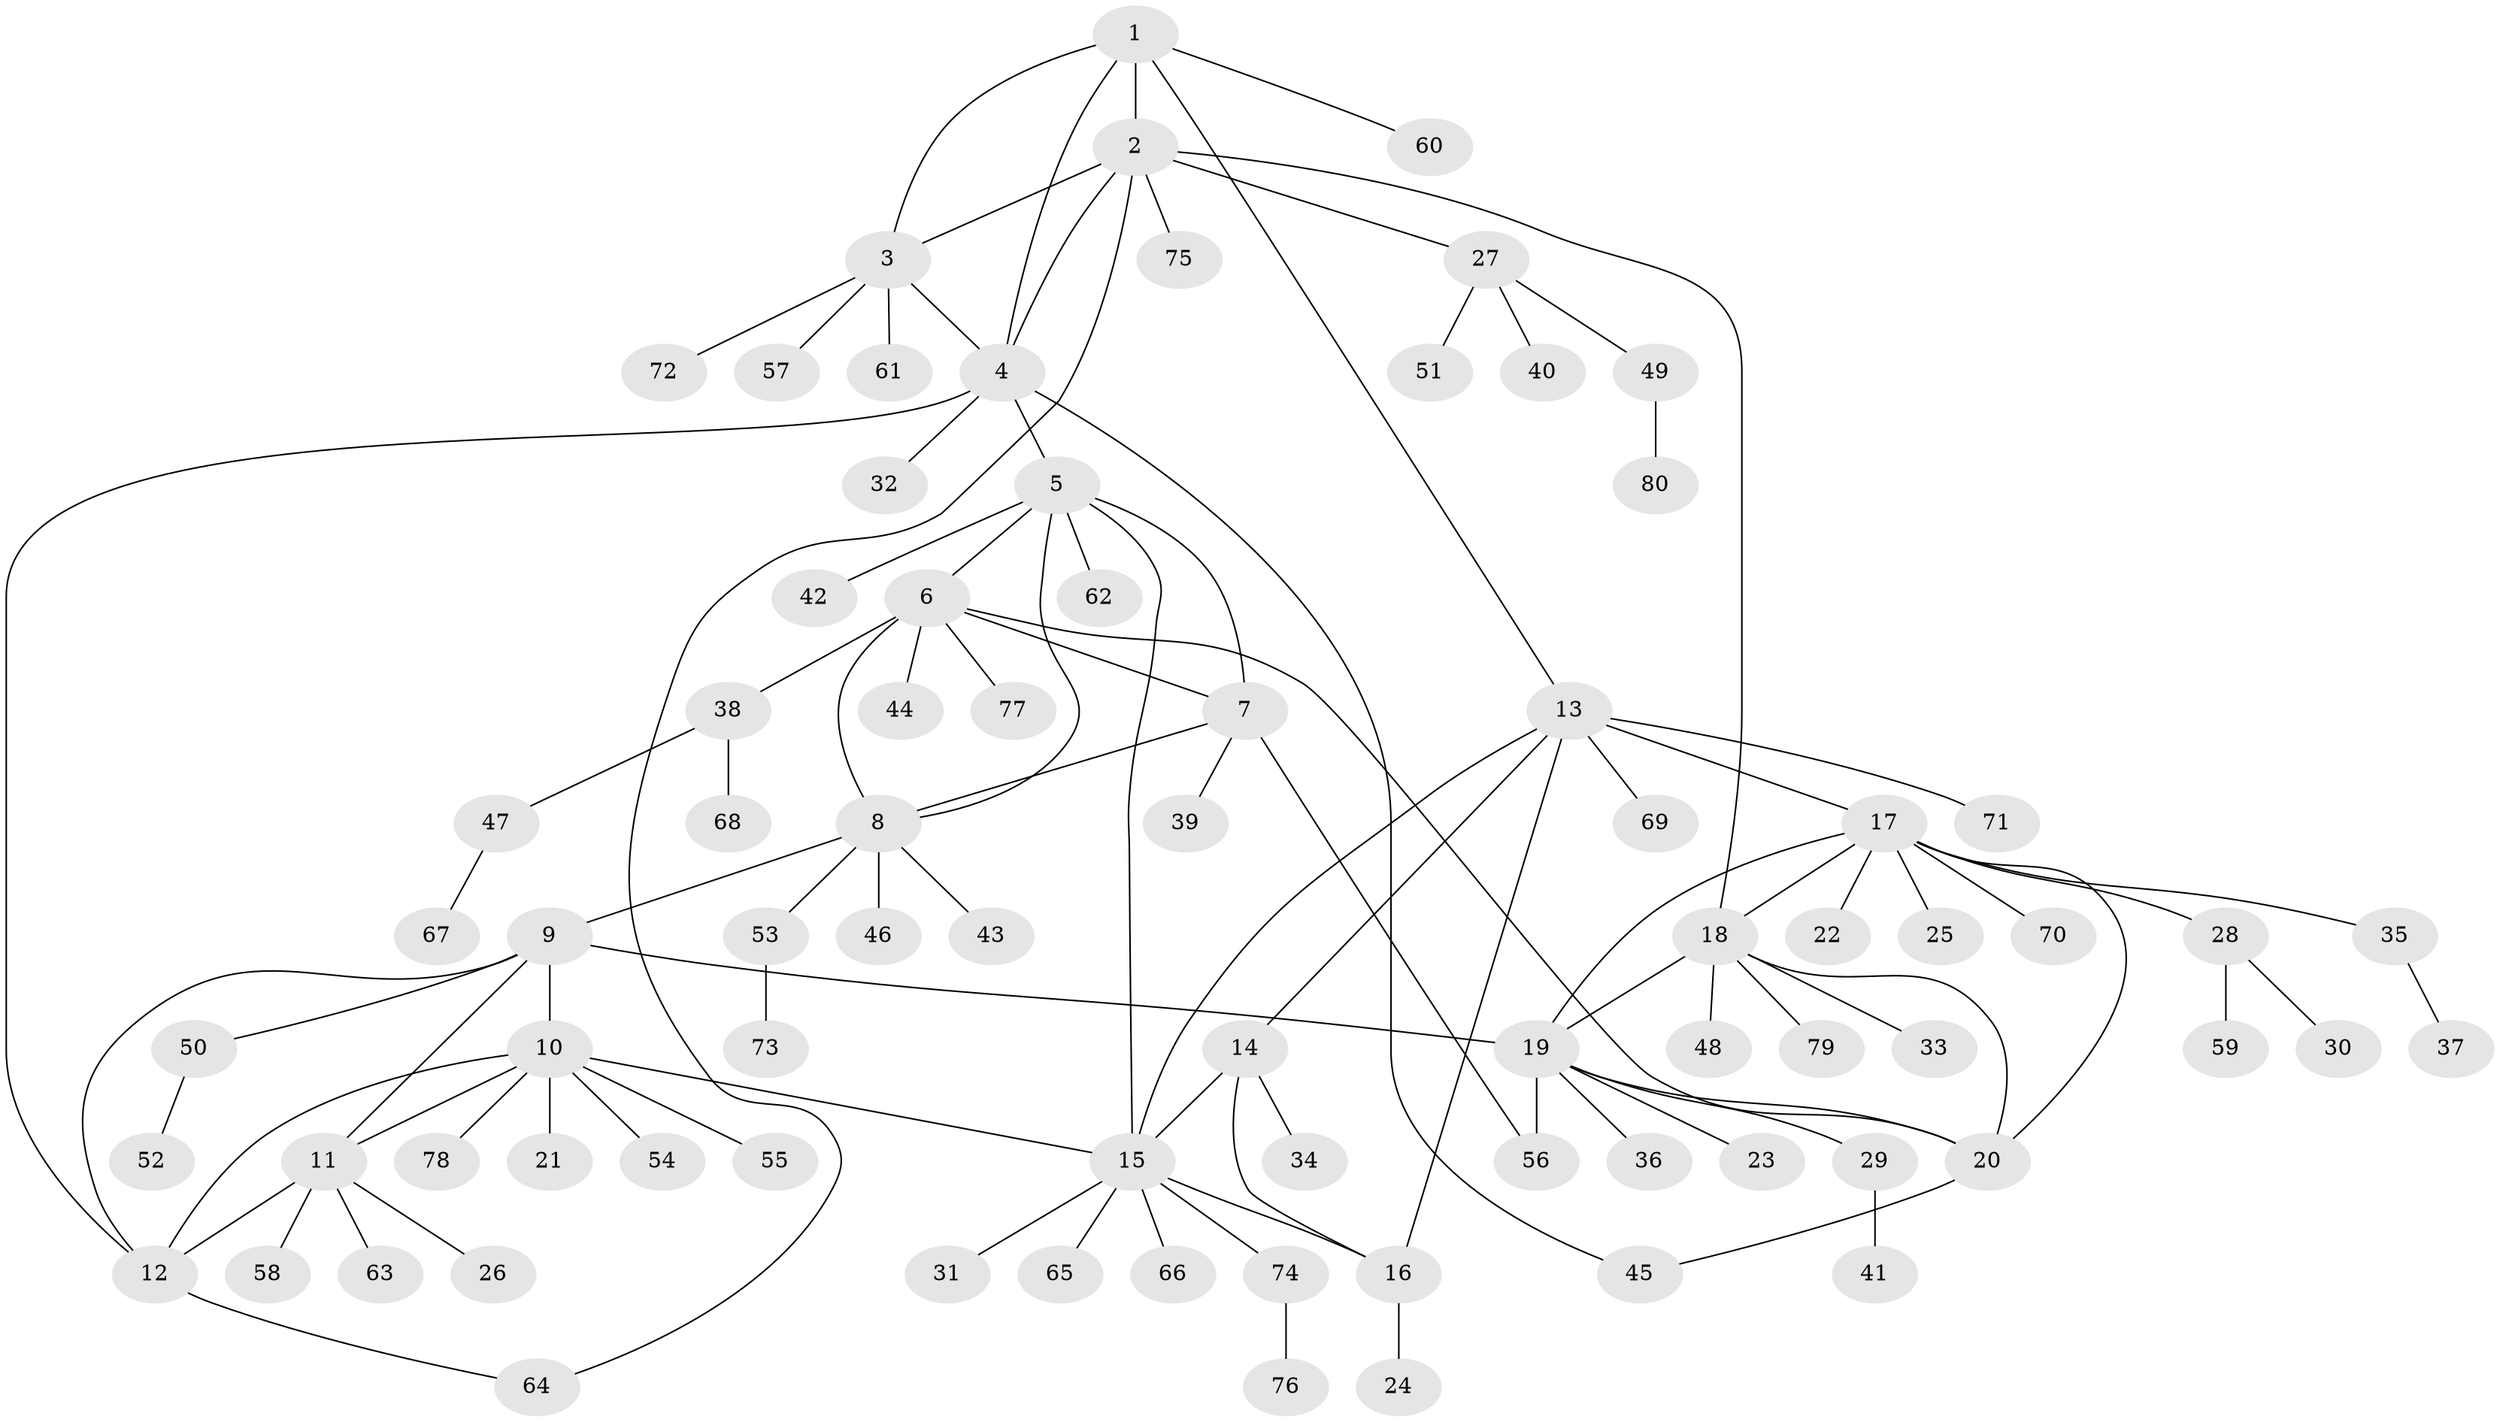 // coarse degree distribution, {6: 0.041666666666666664, 7: 0.0625, 9: 0.020833333333333332, 11: 0.041666666666666664, 3: 0.020833333333333332, 1: 0.7708333333333334, 2: 0.041666666666666664}
// Generated by graph-tools (version 1.1) at 2025/58/03/04/25 21:58:12]
// undirected, 80 vertices, 103 edges
graph export_dot {
graph [start="1"]
  node [color=gray90,style=filled];
  1;
  2;
  3;
  4;
  5;
  6;
  7;
  8;
  9;
  10;
  11;
  12;
  13;
  14;
  15;
  16;
  17;
  18;
  19;
  20;
  21;
  22;
  23;
  24;
  25;
  26;
  27;
  28;
  29;
  30;
  31;
  32;
  33;
  34;
  35;
  36;
  37;
  38;
  39;
  40;
  41;
  42;
  43;
  44;
  45;
  46;
  47;
  48;
  49;
  50;
  51;
  52;
  53;
  54;
  55;
  56;
  57;
  58;
  59;
  60;
  61;
  62;
  63;
  64;
  65;
  66;
  67;
  68;
  69;
  70;
  71;
  72;
  73;
  74;
  75;
  76;
  77;
  78;
  79;
  80;
  1 -- 2;
  1 -- 3;
  1 -- 4;
  1 -- 13;
  1 -- 60;
  2 -- 3;
  2 -- 4;
  2 -- 18;
  2 -- 27;
  2 -- 64;
  2 -- 75;
  3 -- 4;
  3 -- 57;
  3 -- 61;
  3 -- 72;
  4 -- 5;
  4 -- 12;
  4 -- 32;
  4 -- 45;
  5 -- 6;
  5 -- 7;
  5 -- 8;
  5 -- 15;
  5 -- 42;
  5 -- 62;
  6 -- 7;
  6 -- 8;
  6 -- 20;
  6 -- 38;
  6 -- 44;
  6 -- 77;
  7 -- 8;
  7 -- 39;
  7 -- 56;
  8 -- 9;
  8 -- 43;
  8 -- 46;
  8 -- 53;
  9 -- 10;
  9 -- 11;
  9 -- 12;
  9 -- 19;
  9 -- 50;
  10 -- 11;
  10 -- 12;
  10 -- 15;
  10 -- 21;
  10 -- 54;
  10 -- 55;
  10 -- 78;
  11 -- 12;
  11 -- 26;
  11 -- 58;
  11 -- 63;
  12 -- 64;
  13 -- 14;
  13 -- 15;
  13 -- 16;
  13 -- 17;
  13 -- 69;
  13 -- 71;
  14 -- 15;
  14 -- 16;
  14 -- 34;
  15 -- 16;
  15 -- 31;
  15 -- 65;
  15 -- 66;
  15 -- 74;
  16 -- 24;
  17 -- 18;
  17 -- 19;
  17 -- 20;
  17 -- 22;
  17 -- 25;
  17 -- 28;
  17 -- 35;
  17 -- 70;
  18 -- 19;
  18 -- 20;
  18 -- 33;
  18 -- 48;
  18 -- 79;
  19 -- 20;
  19 -- 23;
  19 -- 29;
  19 -- 36;
  19 -- 56;
  20 -- 45;
  27 -- 40;
  27 -- 49;
  27 -- 51;
  28 -- 30;
  28 -- 59;
  29 -- 41;
  35 -- 37;
  38 -- 47;
  38 -- 68;
  47 -- 67;
  49 -- 80;
  50 -- 52;
  53 -- 73;
  74 -- 76;
}
